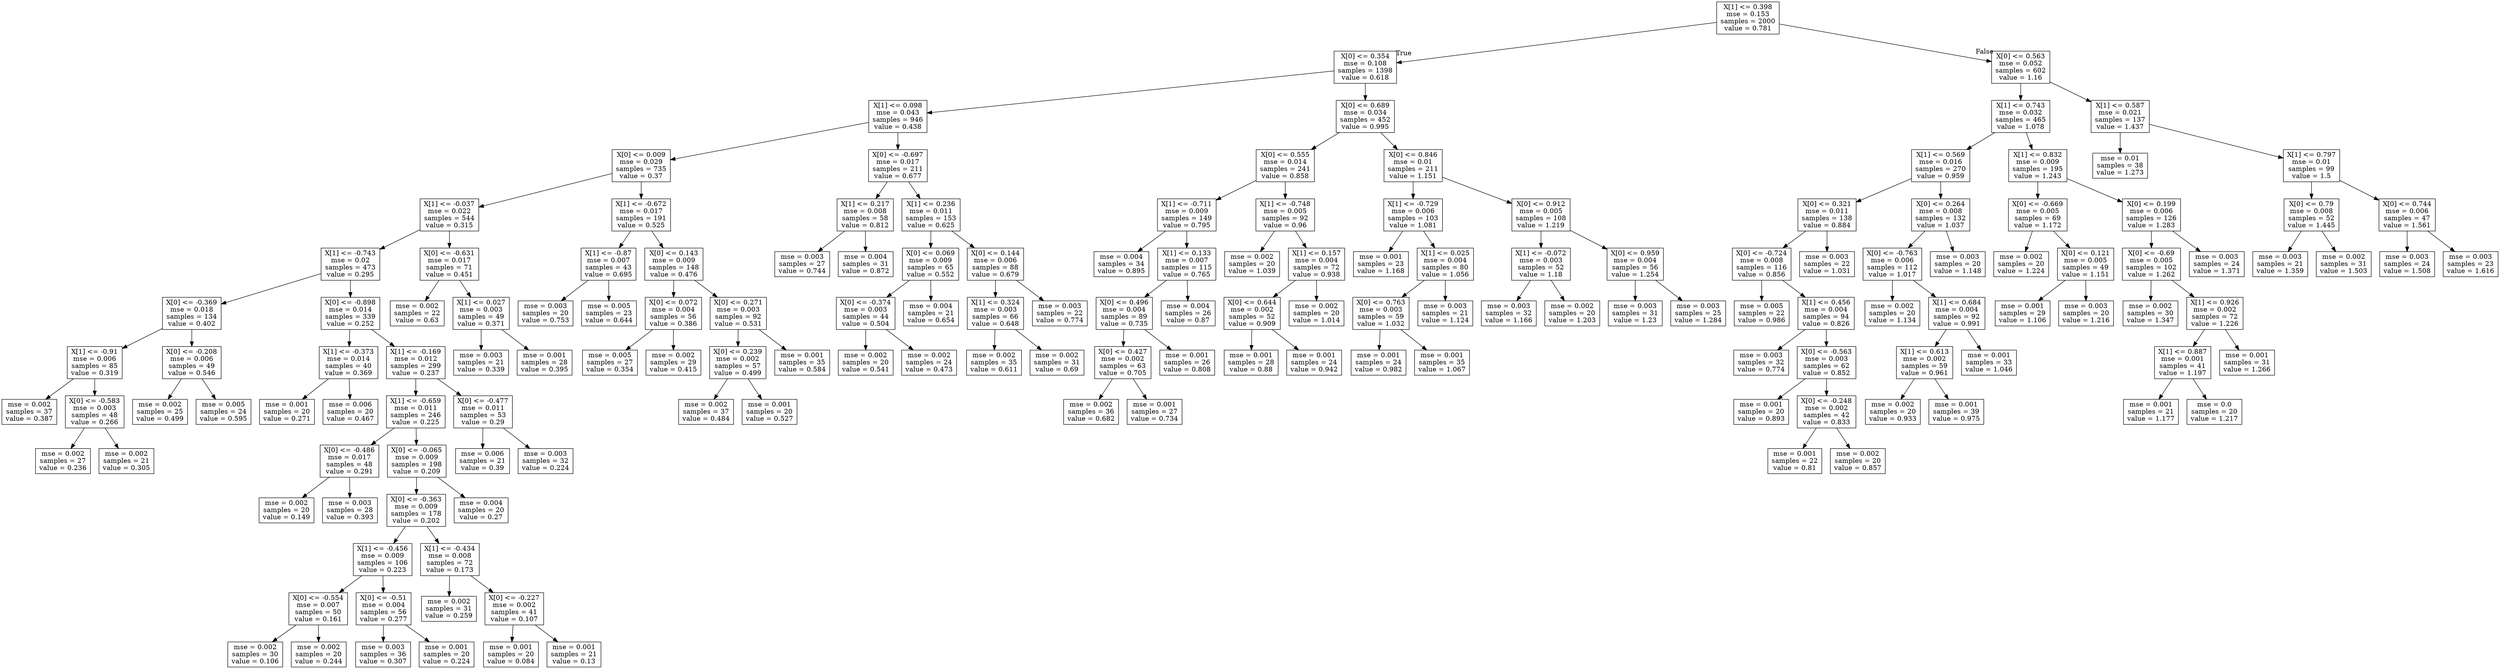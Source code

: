 digraph Tree {
node [shape=box] ;
0 [label="X[1] <= 0.398\nmse = 0.153\nsamples = 2000\nvalue = 0.781"] ;
1 [label="X[0] <= 0.354\nmse = 0.108\nsamples = 1398\nvalue = 0.618"] ;
0 -> 1 [labeldistance=2.5, labelangle=45, headlabel="True"] ;
2 [label="X[1] <= 0.098\nmse = 0.043\nsamples = 946\nvalue = 0.438"] ;
1 -> 2 ;
3 [label="X[0] <= 0.009\nmse = 0.029\nsamples = 735\nvalue = 0.37"] ;
2 -> 3 ;
4 [label="X[1] <= -0.037\nmse = 0.022\nsamples = 544\nvalue = 0.315"] ;
3 -> 4 ;
5 [label="X[1] <= -0.743\nmse = 0.02\nsamples = 473\nvalue = 0.295"] ;
4 -> 5 ;
6 [label="X[0] <= -0.369\nmse = 0.018\nsamples = 134\nvalue = 0.402"] ;
5 -> 6 ;
7 [label="X[1] <= -0.91\nmse = 0.006\nsamples = 85\nvalue = 0.319"] ;
6 -> 7 ;
8 [label="mse = 0.002\nsamples = 37\nvalue = 0.387"] ;
7 -> 8 ;
9 [label="X[0] <= -0.583\nmse = 0.003\nsamples = 48\nvalue = 0.266"] ;
7 -> 9 ;
10 [label="mse = 0.002\nsamples = 27\nvalue = 0.236"] ;
9 -> 10 ;
11 [label="mse = 0.002\nsamples = 21\nvalue = 0.305"] ;
9 -> 11 ;
12 [label="X[0] <= -0.208\nmse = 0.006\nsamples = 49\nvalue = 0.546"] ;
6 -> 12 ;
13 [label="mse = 0.002\nsamples = 25\nvalue = 0.499"] ;
12 -> 13 ;
14 [label="mse = 0.005\nsamples = 24\nvalue = 0.595"] ;
12 -> 14 ;
15 [label="X[0] <= -0.898\nmse = 0.014\nsamples = 339\nvalue = 0.252"] ;
5 -> 15 ;
16 [label="X[1] <= -0.373\nmse = 0.014\nsamples = 40\nvalue = 0.369"] ;
15 -> 16 ;
17 [label="mse = 0.001\nsamples = 20\nvalue = 0.271"] ;
16 -> 17 ;
18 [label="mse = 0.006\nsamples = 20\nvalue = 0.467"] ;
16 -> 18 ;
19 [label="X[1] <= -0.169\nmse = 0.012\nsamples = 299\nvalue = 0.237"] ;
15 -> 19 ;
20 [label="X[1] <= -0.659\nmse = 0.011\nsamples = 246\nvalue = 0.225"] ;
19 -> 20 ;
21 [label="X[0] <= -0.486\nmse = 0.017\nsamples = 48\nvalue = 0.291"] ;
20 -> 21 ;
22 [label="mse = 0.002\nsamples = 20\nvalue = 0.149"] ;
21 -> 22 ;
23 [label="mse = 0.003\nsamples = 28\nvalue = 0.393"] ;
21 -> 23 ;
24 [label="X[0] <= -0.065\nmse = 0.009\nsamples = 198\nvalue = 0.209"] ;
20 -> 24 ;
25 [label="X[0] <= -0.363\nmse = 0.009\nsamples = 178\nvalue = 0.202"] ;
24 -> 25 ;
26 [label="X[1] <= -0.456\nmse = 0.009\nsamples = 106\nvalue = 0.223"] ;
25 -> 26 ;
27 [label="X[0] <= -0.554\nmse = 0.007\nsamples = 50\nvalue = 0.161"] ;
26 -> 27 ;
28 [label="mse = 0.002\nsamples = 30\nvalue = 0.106"] ;
27 -> 28 ;
29 [label="mse = 0.002\nsamples = 20\nvalue = 0.244"] ;
27 -> 29 ;
30 [label="X[0] <= -0.51\nmse = 0.004\nsamples = 56\nvalue = 0.277"] ;
26 -> 30 ;
31 [label="mse = 0.003\nsamples = 36\nvalue = 0.307"] ;
30 -> 31 ;
32 [label="mse = 0.001\nsamples = 20\nvalue = 0.224"] ;
30 -> 32 ;
33 [label="X[1] <= -0.434\nmse = 0.008\nsamples = 72\nvalue = 0.173"] ;
25 -> 33 ;
34 [label="mse = 0.002\nsamples = 31\nvalue = 0.259"] ;
33 -> 34 ;
35 [label="X[0] <= -0.227\nmse = 0.002\nsamples = 41\nvalue = 0.107"] ;
33 -> 35 ;
36 [label="mse = 0.001\nsamples = 20\nvalue = 0.084"] ;
35 -> 36 ;
37 [label="mse = 0.001\nsamples = 21\nvalue = 0.13"] ;
35 -> 37 ;
38 [label="mse = 0.004\nsamples = 20\nvalue = 0.27"] ;
24 -> 38 ;
39 [label="X[0] <= -0.477\nmse = 0.011\nsamples = 53\nvalue = 0.29"] ;
19 -> 39 ;
40 [label="mse = 0.006\nsamples = 21\nvalue = 0.39"] ;
39 -> 40 ;
41 [label="mse = 0.003\nsamples = 32\nvalue = 0.224"] ;
39 -> 41 ;
42 [label="X[0] <= -0.631\nmse = 0.017\nsamples = 71\nvalue = 0.451"] ;
4 -> 42 ;
43 [label="mse = 0.002\nsamples = 22\nvalue = 0.63"] ;
42 -> 43 ;
44 [label="X[1] <= 0.027\nmse = 0.003\nsamples = 49\nvalue = 0.371"] ;
42 -> 44 ;
45 [label="mse = 0.003\nsamples = 21\nvalue = 0.339"] ;
44 -> 45 ;
46 [label="mse = 0.001\nsamples = 28\nvalue = 0.395"] ;
44 -> 46 ;
47 [label="X[1] <= -0.672\nmse = 0.017\nsamples = 191\nvalue = 0.525"] ;
3 -> 47 ;
48 [label="X[1] <= -0.87\nmse = 0.007\nsamples = 43\nvalue = 0.695"] ;
47 -> 48 ;
49 [label="mse = 0.003\nsamples = 20\nvalue = 0.753"] ;
48 -> 49 ;
50 [label="mse = 0.005\nsamples = 23\nvalue = 0.644"] ;
48 -> 50 ;
51 [label="X[0] <= 0.143\nmse = 0.009\nsamples = 148\nvalue = 0.476"] ;
47 -> 51 ;
52 [label="X[0] <= 0.072\nmse = 0.004\nsamples = 56\nvalue = 0.386"] ;
51 -> 52 ;
53 [label="mse = 0.005\nsamples = 27\nvalue = 0.354"] ;
52 -> 53 ;
54 [label="mse = 0.002\nsamples = 29\nvalue = 0.415"] ;
52 -> 54 ;
55 [label="X[0] <= 0.271\nmse = 0.003\nsamples = 92\nvalue = 0.531"] ;
51 -> 55 ;
56 [label="X[0] <= 0.239\nmse = 0.002\nsamples = 57\nvalue = 0.499"] ;
55 -> 56 ;
57 [label="mse = 0.002\nsamples = 37\nvalue = 0.484"] ;
56 -> 57 ;
58 [label="mse = 0.001\nsamples = 20\nvalue = 0.527"] ;
56 -> 58 ;
59 [label="mse = 0.001\nsamples = 35\nvalue = 0.584"] ;
55 -> 59 ;
60 [label="X[0] <= -0.697\nmse = 0.017\nsamples = 211\nvalue = 0.677"] ;
2 -> 60 ;
61 [label="X[1] <= 0.217\nmse = 0.008\nsamples = 58\nvalue = 0.812"] ;
60 -> 61 ;
62 [label="mse = 0.003\nsamples = 27\nvalue = 0.744"] ;
61 -> 62 ;
63 [label="mse = 0.004\nsamples = 31\nvalue = 0.872"] ;
61 -> 63 ;
64 [label="X[1] <= 0.236\nmse = 0.011\nsamples = 153\nvalue = 0.625"] ;
60 -> 64 ;
65 [label="X[0] <= 0.069\nmse = 0.009\nsamples = 65\nvalue = 0.552"] ;
64 -> 65 ;
66 [label="X[0] <= -0.374\nmse = 0.003\nsamples = 44\nvalue = 0.504"] ;
65 -> 66 ;
67 [label="mse = 0.002\nsamples = 20\nvalue = 0.541"] ;
66 -> 67 ;
68 [label="mse = 0.002\nsamples = 24\nvalue = 0.473"] ;
66 -> 68 ;
69 [label="mse = 0.004\nsamples = 21\nvalue = 0.654"] ;
65 -> 69 ;
70 [label="X[0] <= 0.144\nmse = 0.006\nsamples = 88\nvalue = 0.679"] ;
64 -> 70 ;
71 [label="X[1] <= 0.324\nmse = 0.003\nsamples = 66\nvalue = 0.648"] ;
70 -> 71 ;
72 [label="mse = 0.002\nsamples = 35\nvalue = 0.611"] ;
71 -> 72 ;
73 [label="mse = 0.002\nsamples = 31\nvalue = 0.69"] ;
71 -> 73 ;
74 [label="mse = 0.003\nsamples = 22\nvalue = 0.774"] ;
70 -> 74 ;
75 [label="X[0] <= 0.689\nmse = 0.034\nsamples = 452\nvalue = 0.995"] ;
1 -> 75 ;
76 [label="X[0] <= 0.555\nmse = 0.014\nsamples = 241\nvalue = 0.858"] ;
75 -> 76 ;
77 [label="X[1] <= -0.711\nmse = 0.009\nsamples = 149\nvalue = 0.795"] ;
76 -> 77 ;
78 [label="mse = 0.004\nsamples = 34\nvalue = 0.895"] ;
77 -> 78 ;
79 [label="X[1] <= 0.133\nmse = 0.007\nsamples = 115\nvalue = 0.765"] ;
77 -> 79 ;
80 [label="X[0] <= 0.496\nmse = 0.004\nsamples = 89\nvalue = 0.735"] ;
79 -> 80 ;
81 [label="X[0] <= 0.427\nmse = 0.002\nsamples = 63\nvalue = 0.705"] ;
80 -> 81 ;
82 [label="mse = 0.002\nsamples = 36\nvalue = 0.682"] ;
81 -> 82 ;
83 [label="mse = 0.001\nsamples = 27\nvalue = 0.734"] ;
81 -> 83 ;
84 [label="mse = 0.001\nsamples = 26\nvalue = 0.808"] ;
80 -> 84 ;
85 [label="mse = 0.004\nsamples = 26\nvalue = 0.87"] ;
79 -> 85 ;
86 [label="X[1] <= -0.748\nmse = 0.005\nsamples = 92\nvalue = 0.96"] ;
76 -> 86 ;
87 [label="mse = 0.002\nsamples = 20\nvalue = 1.039"] ;
86 -> 87 ;
88 [label="X[1] <= 0.157\nmse = 0.004\nsamples = 72\nvalue = 0.938"] ;
86 -> 88 ;
89 [label="X[0] <= 0.644\nmse = 0.002\nsamples = 52\nvalue = 0.909"] ;
88 -> 89 ;
90 [label="mse = 0.001\nsamples = 28\nvalue = 0.88"] ;
89 -> 90 ;
91 [label="mse = 0.001\nsamples = 24\nvalue = 0.942"] ;
89 -> 91 ;
92 [label="mse = 0.002\nsamples = 20\nvalue = 1.014"] ;
88 -> 92 ;
93 [label="X[0] <= 0.846\nmse = 0.01\nsamples = 211\nvalue = 1.151"] ;
75 -> 93 ;
94 [label="X[1] <= -0.729\nmse = 0.006\nsamples = 103\nvalue = 1.081"] ;
93 -> 94 ;
95 [label="mse = 0.001\nsamples = 23\nvalue = 1.168"] ;
94 -> 95 ;
96 [label="X[1] <= 0.025\nmse = 0.004\nsamples = 80\nvalue = 1.056"] ;
94 -> 96 ;
97 [label="X[0] <= 0.763\nmse = 0.003\nsamples = 59\nvalue = 1.032"] ;
96 -> 97 ;
98 [label="mse = 0.001\nsamples = 24\nvalue = 0.982"] ;
97 -> 98 ;
99 [label="mse = 0.001\nsamples = 35\nvalue = 1.067"] ;
97 -> 99 ;
100 [label="mse = 0.003\nsamples = 21\nvalue = 1.124"] ;
96 -> 100 ;
101 [label="X[0] <= 0.912\nmse = 0.005\nsamples = 108\nvalue = 1.219"] ;
93 -> 101 ;
102 [label="X[1] <= -0.072\nmse = 0.003\nsamples = 52\nvalue = 1.18"] ;
101 -> 102 ;
103 [label="mse = 0.003\nsamples = 32\nvalue = 1.166"] ;
102 -> 103 ;
104 [label="mse = 0.002\nsamples = 20\nvalue = 1.203"] ;
102 -> 104 ;
105 [label="X[0] <= 0.959\nmse = 0.004\nsamples = 56\nvalue = 1.254"] ;
101 -> 105 ;
106 [label="mse = 0.003\nsamples = 31\nvalue = 1.23"] ;
105 -> 106 ;
107 [label="mse = 0.003\nsamples = 25\nvalue = 1.284"] ;
105 -> 107 ;
108 [label="X[0] <= 0.563\nmse = 0.052\nsamples = 602\nvalue = 1.16"] ;
0 -> 108 [labeldistance=2.5, labelangle=-45, headlabel="False"] ;
109 [label="X[1] <= 0.743\nmse = 0.032\nsamples = 465\nvalue = 1.078"] ;
108 -> 109 ;
110 [label="X[1] <= 0.569\nmse = 0.016\nsamples = 270\nvalue = 0.959"] ;
109 -> 110 ;
111 [label="X[0] <= 0.321\nmse = 0.011\nsamples = 138\nvalue = 0.884"] ;
110 -> 111 ;
112 [label="X[0] <= -0.724\nmse = 0.008\nsamples = 116\nvalue = 0.856"] ;
111 -> 112 ;
113 [label="mse = 0.005\nsamples = 22\nvalue = 0.986"] ;
112 -> 113 ;
114 [label="X[1] <= 0.456\nmse = 0.004\nsamples = 94\nvalue = 0.826"] ;
112 -> 114 ;
115 [label="mse = 0.003\nsamples = 32\nvalue = 0.774"] ;
114 -> 115 ;
116 [label="X[0] <= -0.563\nmse = 0.003\nsamples = 62\nvalue = 0.852"] ;
114 -> 116 ;
117 [label="mse = 0.001\nsamples = 20\nvalue = 0.893"] ;
116 -> 117 ;
118 [label="X[0] <= -0.248\nmse = 0.002\nsamples = 42\nvalue = 0.833"] ;
116 -> 118 ;
119 [label="mse = 0.001\nsamples = 22\nvalue = 0.81"] ;
118 -> 119 ;
120 [label="mse = 0.002\nsamples = 20\nvalue = 0.857"] ;
118 -> 120 ;
121 [label="mse = 0.003\nsamples = 22\nvalue = 1.031"] ;
111 -> 121 ;
122 [label="X[0] <= 0.264\nmse = 0.008\nsamples = 132\nvalue = 1.037"] ;
110 -> 122 ;
123 [label="X[0] <= -0.763\nmse = 0.006\nsamples = 112\nvalue = 1.017"] ;
122 -> 123 ;
124 [label="mse = 0.002\nsamples = 20\nvalue = 1.134"] ;
123 -> 124 ;
125 [label="X[1] <= 0.684\nmse = 0.004\nsamples = 92\nvalue = 0.991"] ;
123 -> 125 ;
126 [label="X[1] <= 0.613\nmse = 0.002\nsamples = 59\nvalue = 0.961"] ;
125 -> 126 ;
127 [label="mse = 0.002\nsamples = 20\nvalue = 0.933"] ;
126 -> 127 ;
128 [label="mse = 0.001\nsamples = 39\nvalue = 0.975"] ;
126 -> 128 ;
129 [label="mse = 0.001\nsamples = 33\nvalue = 1.046"] ;
125 -> 129 ;
130 [label="mse = 0.003\nsamples = 20\nvalue = 1.148"] ;
122 -> 130 ;
131 [label="X[1] <= 0.832\nmse = 0.009\nsamples = 195\nvalue = 1.243"] ;
109 -> 131 ;
132 [label="X[0] <= -0.669\nmse = 0.005\nsamples = 69\nvalue = 1.172"] ;
131 -> 132 ;
133 [label="mse = 0.002\nsamples = 20\nvalue = 1.224"] ;
132 -> 133 ;
134 [label="X[0] <= 0.121\nmse = 0.005\nsamples = 49\nvalue = 1.151"] ;
132 -> 134 ;
135 [label="mse = 0.001\nsamples = 29\nvalue = 1.106"] ;
134 -> 135 ;
136 [label="mse = 0.003\nsamples = 20\nvalue = 1.216"] ;
134 -> 136 ;
137 [label="X[0] <= 0.199\nmse = 0.006\nsamples = 126\nvalue = 1.283"] ;
131 -> 137 ;
138 [label="X[0] <= -0.69\nmse = 0.005\nsamples = 102\nvalue = 1.262"] ;
137 -> 138 ;
139 [label="mse = 0.002\nsamples = 30\nvalue = 1.347"] ;
138 -> 139 ;
140 [label="X[1] <= 0.926\nmse = 0.002\nsamples = 72\nvalue = 1.226"] ;
138 -> 140 ;
141 [label="X[1] <= 0.887\nmse = 0.001\nsamples = 41\nvalue = 1.197"] ;
140 -> 141 ;
142 [label="mse = 0.001\nsamples = 21\nvalue = 1.177"] ;
141 -> 142 ;
143 [label="mse = 0.0\nsamples = 20\nvalue = 1.217"] ;
141 -> 143 ;
144 [label="mse = 0.001\nsamples = 31\nvalue = 1.266"] ;
140 -> 144 ;
145 [label="mse = 0.003\nsamples = 24\nvalue = 1.371"] ;
137 -> 145 ;
146 [label="X[1] <= 0.587\nmse = 0.021\nsamples = 137\nvalue = 1.437"] ;
108 -> 146 ;
147 [label="mse = 0.01\nsamples = 38\nvalue = 1.273"] ;
146 -> 147 ;
148 [label="X[1] <= 0.797\nmse = 0.01\nsamples = 99\nvalue = 1.5"] ;
146 -> 148 ;
149 [label="X[0] <= 0.79\nmse = 0.008\nsamples = 52\nvalue = 1.445"] ;
148 -> 149 ;
150 [label="mse = 0.003\nsamples = 21\nvalue = 1.359"] ;
149 -> 150 ;
151 [label="mse = 0.002\nsamples = 31\nvalue = 1.503"] ;
149 -> 151 ;
152 [label="X[0] <= 0.744\nmse = 0.006\nsamples = 47\nvalue = 1.561"] ;
148 -> 152 ;
153 [label="mse = 0.003\nsamples = 24\nvalue = 1.508"] ;
152 -> 153 ;
154 [label="mse = 0.003\nsamples = 23\nvalue = 1.616"] ;
152 -> 154 ;
}